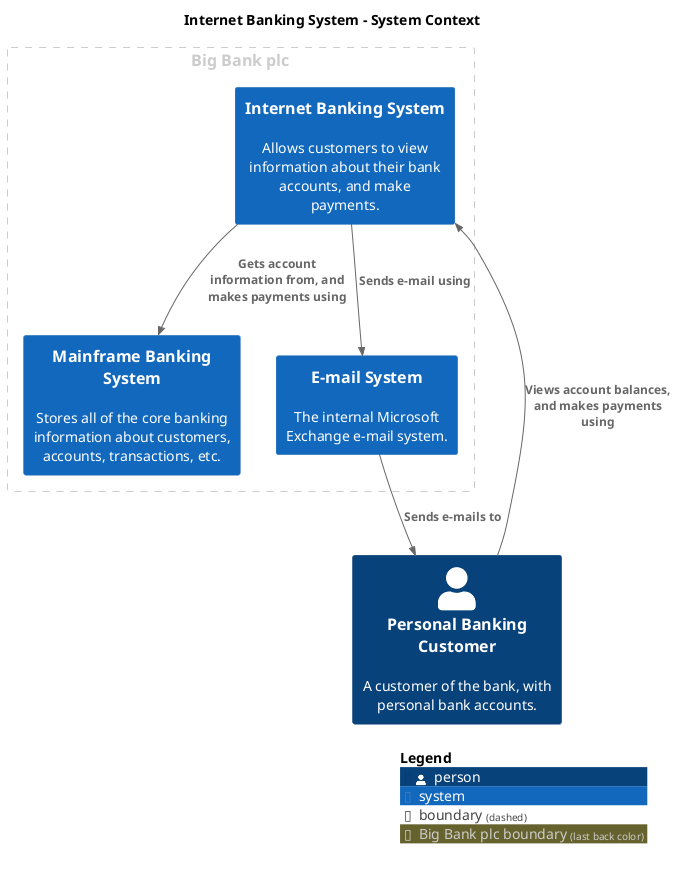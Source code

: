 @startuml
set separator none
title Internet Banking System - System Context

top to bottom direction

!include <C4/C4>
!include <C4/C4_Context>

AddBoundaryTag("Big Bank plc", $borderColor="#cccccc", $fontColor="#cccccc")
Boundary(group_1, "Big Bank plc", $tags="Big Bank plc") {
  System(MainframeBankingSystem, "Mainframe Banking System", "Stores all of the core banking information about customers, accounts, transactions, etc.", $tags="")
  System(EmailSystem, "E-mail System", "The internal Microsoft Exchange e-mail system.", $tags="")
  System(InternetBankingSystem, "Internet Banking System", "Allows customers to view information about their bank accounts, and make payments.", $tags="")
}

Person(PersonalBankingCustomer, "Personal Banking Customer", "A customer of the bank, with personal bank accounts.", $tags="")

Rel_D(PersonalBankingCustomer, InternetBankingSystem, "Views account balances, and makes payments using", $tags="")
Rel_D(InternetBankingSystem, MainframeBankingSystem, "Gets account information from, and makes payments using", $tags="")
Rel_D(InternetBankingSystem, EmailSystem, "Sends e-mail using", $tags="")
Rel_D(EmailSystem, PersonalBankingCustomer, "Sends e-mails to", $tags="")

SHOW_LEGEND(true)
@enduml
